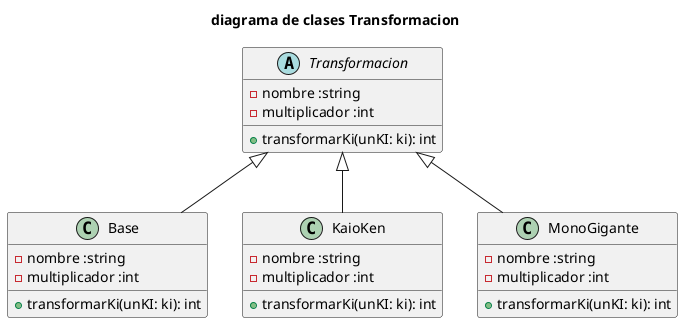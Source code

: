 @startuml diagrama de clases Transformacion

title diagrama de clases Transformacion

abstract Transformacion {
    - nombre :string
    - multiplicador :int
    + transformarKi(unKI: ki): int
}

class Base{
    - nombre :string
    - multiplicador :int
    + transformarKi(unKI: ki): int
}

class KaioKen{
    - nombre :string
    - multiplicador :int
    + transformarKi(unKI: ki): int

} 

class MonoGigante{
    - nombre :string
    - multiplicador :int
    + transformarKi(unKI: ki): int
}

Transformacion <|-- Base
Transformacion <|-- KaioKen
Transformacion <|-- MonoGigante

@enduml